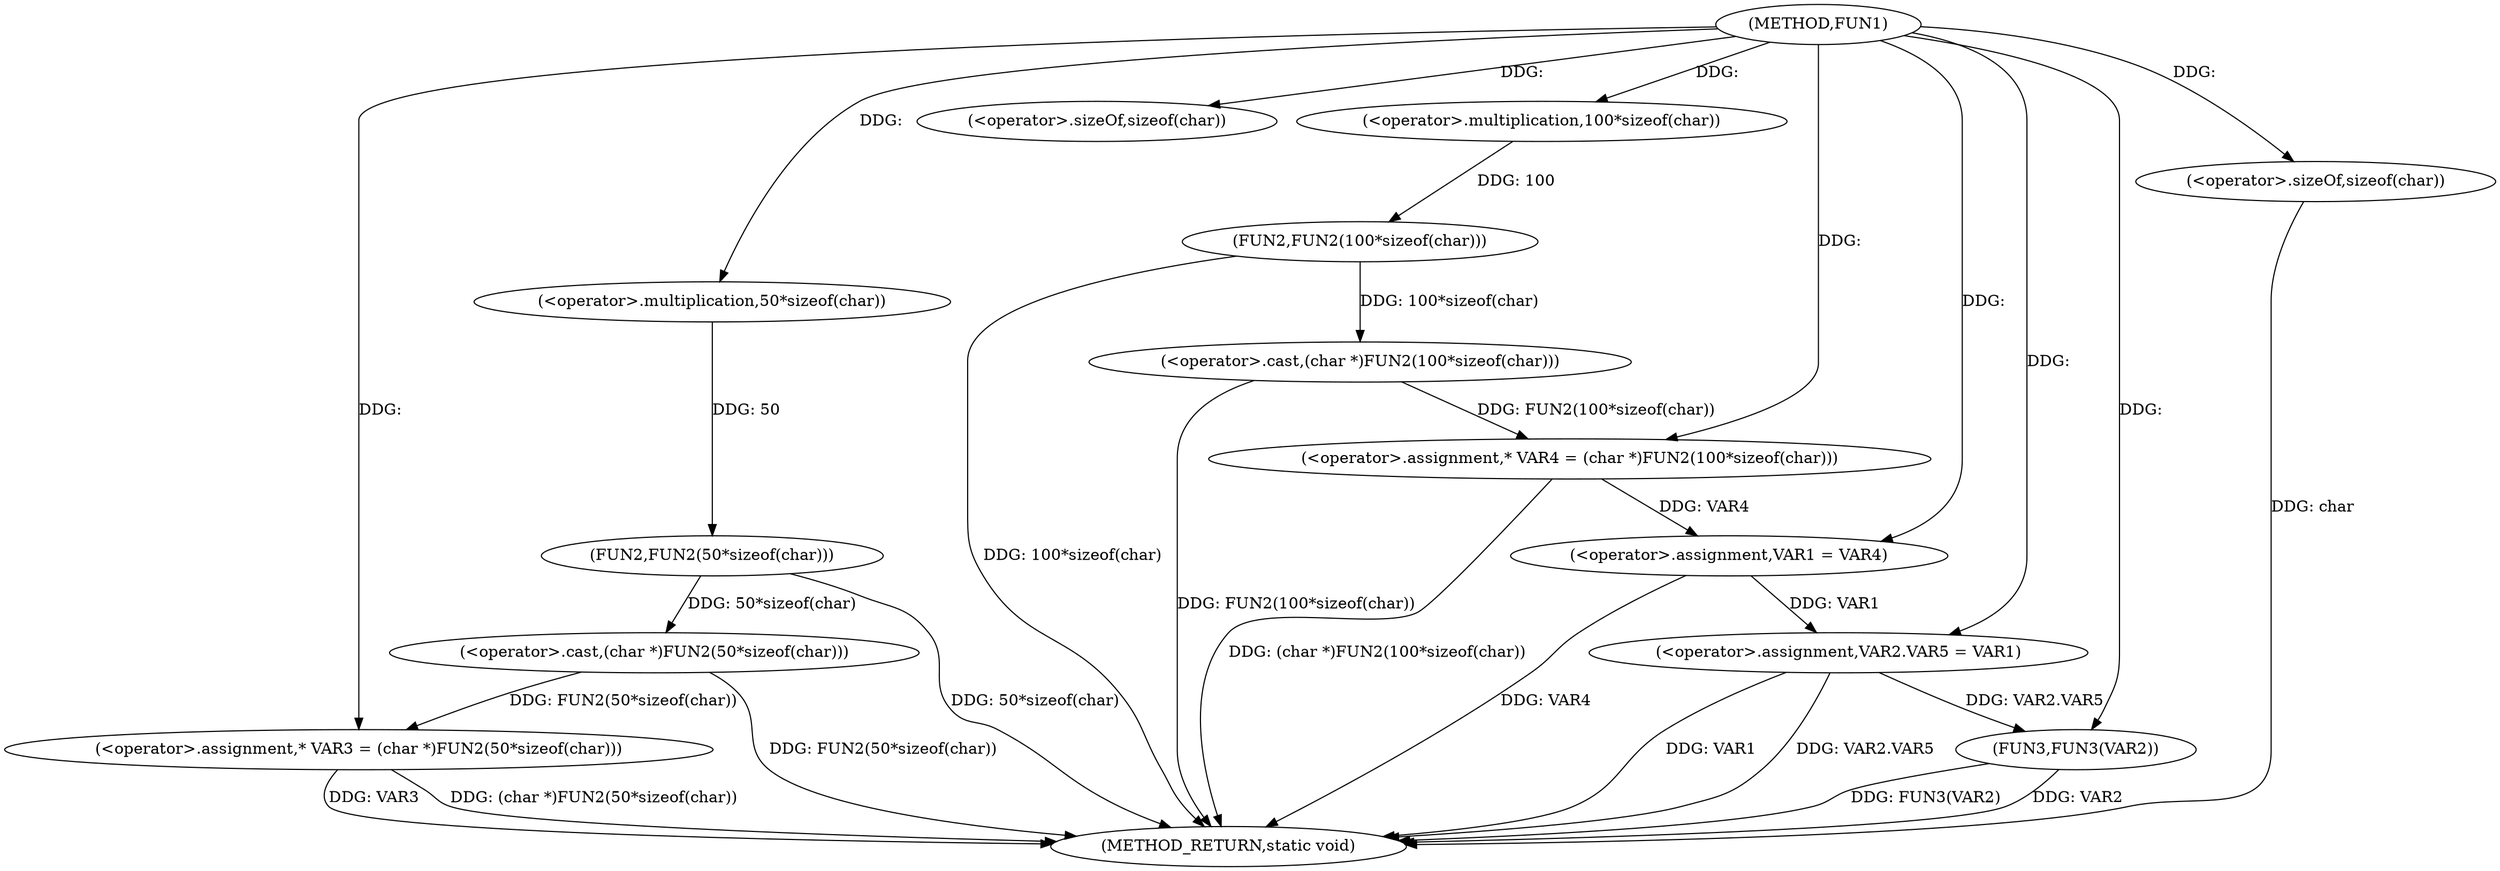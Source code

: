 digraph FUN1 {  
"1000100" [label = "(METHOD,FUN1)" ]
"1000134" [label = "(METHOD_RETURN,static void)" ]
"1000105" [label = "(<operator>.assignment,* VAR3 = (char *)FUN2(50*sizeof(char)))" ]
"1000107" [label = "(<operator>.cast,(char *)FUN2(50*sizeof(char)))" ]
"1000109" [label = "(FUN2,FUN2(50*sizeof(char)))" ]
"1000110" [label = "(<operator>.multiplication,50*sizeof(char))" ]
"1000112" [label = "(<operator>.sizeOf,sizeof(char))" ]
"1000115" [label = "(<operator>.assignment,* VAR4 = (char *)FUN2(100*sizeof(char)))" ]
"1000117" [label = "(<operator>.cast,(char *)FUN2(100*sizeof(char)))" ]
"1000119" [label = "(FUN2,FUN2(100*sizeof(char)))" ]
"1000120" [label = "(<operator>.multiplication,100*sizeof(char))" ]
"1000122" [label = "(<operator>.sizeOf,sizeof(char))" ]
"1000124" [label = "(<operator>.assignment,VAR1 = VAR4)" ]
"1000127" [label = "(<operator>.assignment,VAR2.VAR5 = VAR1)" ]
"1000132" [label = "(FUN3,FUN3(VAR2))" ]
  "1000115" -> "1000134"  [ label = "DDG: (char *)FUN2(100*sizeof(char))"] 
  "1000124" -> "1000134"  [ label = "DDG: VAR4"] 
  "1000105" -> "1000134"  [ label = "DDG: (char *)FUN2(50*sizeof(char))"] 
  "1000132" -> "1000134"  [ label = "DDG: VAR2"] 
  "1000127" -> "1000134"  [ label = "DDG: VAR2.VAR5"] 
  "1000117" -> "1000134"  [ label = "DDG: FUN2(100*sizeof(char))"] 
  "1000122" -> "1000134"  [ label = "DDG: char"] 
  "1000132" -> "1000134"  [ label = "DDG: FUN3(VAR2)"] 
  "1000109" -> "1000134"  [ label = "DDG: 50*sizeof(char)"] 
  "1000119" -> "1000134"  [ label = "DDG: 100*sizeof(char)"] 
  "1000105" -> "1000134"  [ label = "DDG: VAR3"] 
  "1000107" -> "1000134"  [ label = "DDG: FUN2(50*sizeof(char))"] 
  "1000127" -> "1000134"  [ label = "DDG: VAR1"] 
  "1000107" -> "1000105"  [ label = "DDG: FUN2(50*sizeof(char))"] 
  "1000100" -> "1000105"  [ label = "DDG: "] 
  "1000109" -> "1000107"  [ label = "DDG: 50*sizeof(char)"] 
  "1000110" -> "1000109"  [ label = "DDG: 50"] 
  "1000100" -> "1000110"  [ label = "DDG: "] 
  "1000100" -> "1000112"  [ label = "DDG: "] 
  "1000117" -> "1000115"  [ label = "DDG: FUN2(100*sizeof(char))"] 
  "1000100" -> "1000115"  [ label = "DDG: "] 
  "1000119" -> "1000117"  [ label = "DDG: 100*sizeof(char)"] 
  "1000120" -> "1000119"  [ label = "DDG: 100"] 
  "1000100" -> "1000120"  [ label = "DDG: "] 
  "1000100" -> "1000122"  [ label = "DDG: "] 
  "1000115" -> "1000124"  [ label = "DDG: VAR4"] 
  "1000100" -> "1000124"  [ label = "DDG: "] 
  "1000124" -> "1000127"  [ label = "DDG: VAR1"] 
  "1000100" -> "1000127"  [ label = "DDG: "] 
  "1000127" -> "1000132"  [ label = "DDG: VAR2.VAR5"] 
  "1000100" -> "1000132"  [ label = "DDG: "] 
}
